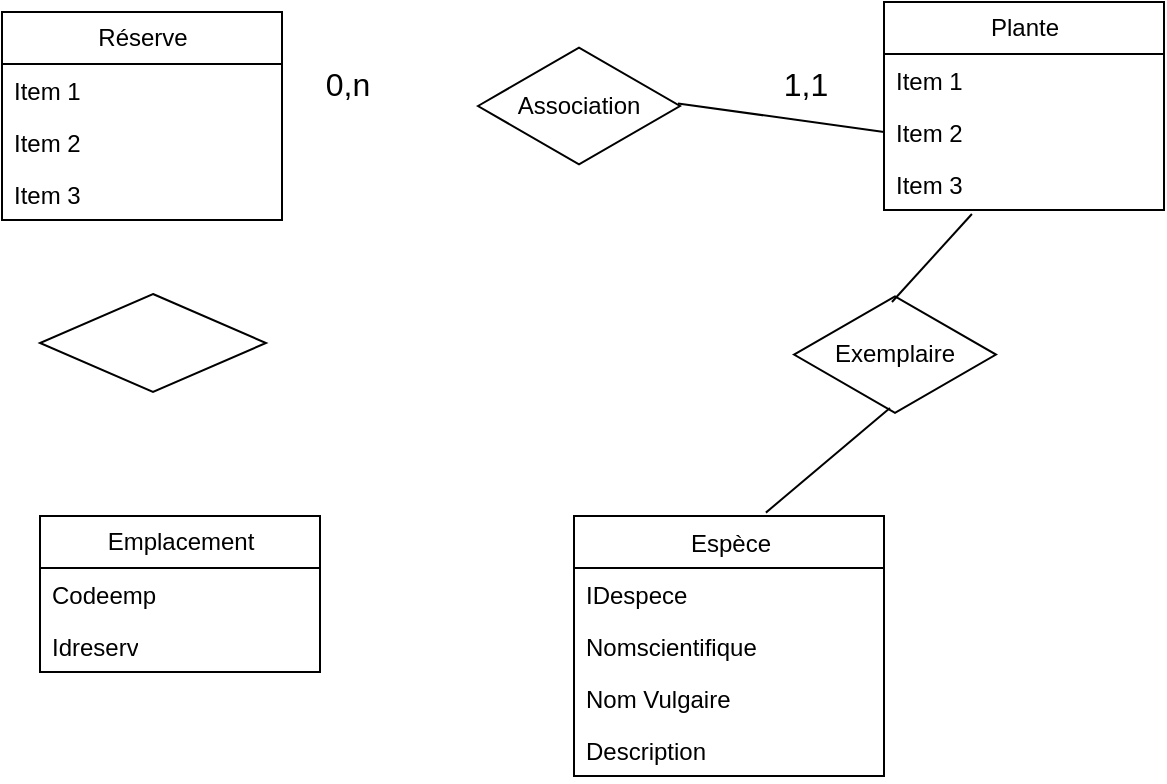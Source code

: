<mxfile version="24.7.17">
  <diagram name="Page-1" id="wM4RoKq5729jwZ3iucGG">
    <mxGraphModel dx="2074" dy="1246" grid="0" gridSize="10" guides="1" tooltips="1" connect="1" arrows="1" fold="1" page="0" pageScale="1" pageWidth="850" pageHeight="1100" math="0" shadow="0">
      <root>
        <mxCell id="0" />
        <mxCell id="1" parent="0" />
        <mxCell id="Ca3W7abirgoPkOveRO1j-2" style="edgeStyle=none;curved=1;rounded=0;orthogonalLoop=1;jettySize=auto;html=1;exitX=1;exitY=0.25;exitDx=0;exitDy=0;fontSize=12;startSize=8;endSize=8;" parent="1" edge="1">
          <mxGeometry relative="1" as="geometry">
            <mxPoint x="153" y="-15" as="sourcePoint" />
            <mxPoint x="153" y="-15" as="targetPoint" />
          </mxGeometry>
        </mxCell>
        <mxCell id="Ca3W7abirgoPkOveRO1j-9" value="Réserve" style="swimlane;fontStyle=0;childLayout=stackLayout;horizontal=1;startSize=26;fillColor=none;horizontalStack=0;resizeParent=1;resizeParentMax=0;resizeLast=0;collapsible=1;marginBottom=0;html=1;" parent="1" vertex="1">
          <mxGeometry x="-70" y="-50" width="140" height="104" as="geometry" />
        </mxCell>
        <mxCell id="Ca3W7abirgoPkOveRO1j-10" value="Item 1" style="text;strokeColor=none;fillColor=none;align=left;verticalAlign=top;spacingLeft=4;spacingRight=4;overflow=hidden;rotatable=0;points=[[0,0.5],[1,0.5]];portConstraint=eastwest;whiteSpace=wrap;html=1;" parent="Ca3W7abirgoPkOveRO1j-9" vertex="1">
          <mxGeometry y="26" width="140" height="26" as="geometry" />
        </mxCell>
        <mxCell id="Ca3W7abirgoPkOveRO1j-11" value="Item 2" style="text;strokeColor=none;fillColor=none;align=left;verticalAlign=top;spacingLeft=4;spacingRight=4;overflow=hidden;rotatable=0;points=[[0,0.5],[1,0.5]];portConstraint=eastwest;whiteSpace=wrap;html=1;" parent="Ca3W7abirgoPkOveRO1j-9" vertex="1">
          <mxGeometry y="52" width="140" height="26" as="geometry" />
        </mxCell>
        <mxCell id="Ca3W7abirgoPkOveRO1j-12" value="Item 3" style="text;strokeColor=none;fillColor=none;align=left;verticalAlign=top;spacingLeft=4;spacingRight=4;overflow=hidden;rotatable=0;points=[[0,0.5],[1,0.5]];portConstraint=eastwest;whiteSpace=wrap;html=1;" parent="Ca3W7abirgoPkOveRO1j-9" vertex="1">
          <mxGeometry y="78" width="140" height="26" as="geometry" />
        </mxCell>
        <mxCell id="Ca3W7abirgoPkOveRO1j-13" value="Plante" style="swimlane;fontStyle=0;childLayout=stackLayout;horizontal=1;startSize=26;fillColor=none;horizontalStack=0;resizeParent=1;resizeParentMax=0;resizeLast=0;collapsible=1;marginBottom=0;html=1;" parent="1" vertex="1">
          <mxGeometry x="371" y="-55" width="140" height="104" as="geometry">
            <mxRectangle x="157" y="-50" width="71" height="26" as="alternateBounds" />
          </mxGeometry>
        </mxCell>
        <mxCell id="Ca3W7abirgoPkOveRO1j-14" value="Item 1" style="text;strokeColor=none;fillColor=none;align=left;verticalAlign=top;spacingLeft=4;spacingRight=4;overflow=hidden;rotatable=0;points=[[0,0.5],[1,0.5]];portConstraint=eastwest;whiteSpace=wrap;html=1;" parent="Ca3W7abirgoPkOveRO1j-13" vertex="1">
          <mxGeometry y="26" width="140" height="26" as="geometry" />
        </mxCell>
        <mxCell id="Ca3W7abirgoPkOveRO1j-15" value="Item 2" style="text;strokeColor=none;fillColor=none;align=left;verticalAlign=top;spacingLeft=4;spacingRight=4;overflow=hidden;rotatable=0;points=[[0,0.5],[1,0.5]];portConstraint=eastwest;whiteSpace=wrap;html=1;" parent="Ca3W7abirgoPkOveRO1j-13" vertex="1">
          <mxGeometry y="52" width="140" height="26" as="geometry" />
        </mxCell>
        <mxCell id="Ca3W7abirgoPkOveRO1j-16" value="Item 3" style="text;strokeColor=none;fillColor=none;align=left;verticalAlign=top;spacingLeft=4;spacingRight=4;overflow=hidden;rotatable=0;points=[[0,0.5],[1,0.5]];portConstraint=eastwest;whiteSpace=wrap;html=1;" parent="Ca3W7abirgoPkOveRO1j-13" vertex="1">
          <mxGeometry y="78" width="140" height="26" as="geometry" />
        </mxCell>
        <mxCell id="Ca3W7abirgoPkOveRO1j-17" value="Association" style="html=1;whiteSpace=wrap;aspect=fixed;shape=isoRectangle;" parent="1" vertex="1">
          <mxGeometry x="168" y="-33.3" width="101" height="60.6" as="geometry" />
        </mxCell>
        <mxCell id="Ca3W7abirgoPkOveRO1j-21" value="" style="endArrow=none;html=1;rounded=0;fontSize=12;startSize=8;endSize=8;curved=1;exitX=0.99;exitY=0.479;exitDx=0;exitDy=0;exitPerimeter=0;entryX=0;entryY=0.5;entryDx=0;entryDy=0;" parent="1" source="Ca3W7abirgoPkOveRO1j-17" target="Ca3W7abirgoPkOveRO1j-15" edge="1">
          <mxGeometry width="50" height="50" relative="1" as="geometry">
            <mxPoint x="238" y="225" as="sourcePoint" />
            <mxPoint x="288" y="175" as="targetPoint" />
          </mxGeometry>
        </mxCell>
        <mxCell id="Ca3W7abirgoPkOveRO1j-22" value="Emplacement" style="swimlane;fontStyle=0;childLayout=stackLayout;horizontal=1;startSize=26;fillColor=none;horizontalStack=0;resizeParent=1;resizeParentMax=0;resizeLast=0;collapsible=1;marginBottom=0;html=1;" parent="1" vertex="1">
          <mxGeometry x="-51" y="202" width="140" height="78" as="geometry" />
        </mxCell>
        <mxCell id="Ca3W7abirgoPkOveRO1j-23" value="Codeemp" style="text;strokeColor=none;fillColor=none;align=left;verticalAlign=top;spacingLeft=4;spacingRight=4;overflow=hidden;rotatable=0;points=[[0,0.5],[1,0.5]];portConstraint=eastwest;whiteSpace=wrap;html=1;" parent="Ca3W7abirgoPkOveRO1j-22" vertex="1">
          <mxGeometry y="26" width="140" height="26" as="geometry" />
        </mxCell>
        <mxCell id="Ca3W7abirgoPkOveRO1j-24" value="Idreserv" style="text;strokeColor=none;fillColor=none;align=left;verticalAlign=top;spacingLeft=4;spacingRight=4;overflow=hidden;rotatable=0;points=[[0,0.5],[1,0.5]];portConstraint=eastwest;whiteSpace=wrap;html=1;" parent="Ca3W7abirgoPkOveRO1j-22" vertex="1">
          <mxGeometry y="52" width="140" height="26" as="geometry" />
        </mxCell>
        <mxCell id="Ca3W7abirgoPkOveRO1j-27" value="1,1" style="text;html=1;align=center;verticalAlign=middle;whiteSpace=wrap;rounded=0;fontSize=16;" parent="1" vertex="1">
          <mxGeometry x="302" y="-29" width="60" height="30" as="geometry" />
        </mxCell>
        <mxCell id="Ca3W7abirgoPkOveRO1j-33" value="0,n" style="text;html=1;align=center;verticalAlign=middle;whiteSpace=wrap;rounded=0;fontSize=16;" parent="1" vertex="1">
          <mxGeometry x="73" y="-29" width="60" height="30" as="geometry" />
        </mxCell>
        <mxCell id="Ca3W7abirgoPkOveRO1j-34" value="Espèce" style="swimlane;fontStyle=0;childLayout=stackLayout;horizontal=1;startSize=26;fillColor=none;horizontalStack=0;resizeParent=1;resizeParentMax=0;resizeLast=0;collapsible=1;marginBottom=0;html=1;verticalAlign=top;" parent="1" vertex="1">
          <mxGeometry x="216" y="202" width="155" height="130" as="geometry" />
        </mxCell>
        <mxCell id="Ca3W7abirgoPkOveRO1j-35" value="IDespece" style="text;strokeColor=none;fillColor=none;align=left;verticalAlign=top;spacingLeft=4;spacingRight=4;overflow=hidden;rotatable=0;points=[[0,0.5],[1,0.5]];portConstraint=eastwest;whiteSpace=wrap;html=1;" parent="Ca3W7abirgoPkOveRO1j-34" vertex="1">
          <mxGeometry y="26" width="155" height="26" as="geometry" />
        </mxCell>
        <mxCell id="Ca3W7abirgoPkOveRO1j-36" value="Nomscientifique" style="text;strokeColor=none;fillColor=none;align=left;verticalAlign=top;spacingLeft=4;spacingRight=4;overflow=hidden;rotatable=0;points=[[0,0.5],[1,0.5]];portConstraint=eastwest;whiteSpace=wrap;html=1;" parent="Ca3W7abirgoPkOveRO1j-34" vertex="1">
          <mxGeometry y="52" width="155" height="26" as="geometry" />
        </mxCell>
        <mxCell id="Ca3W7abirgoPkOveRO1j-37" value="&lt;div&gt;Nom Vulgaire&lt;/div&gt;&lt;div&gt;&lt;br&gt;&lt;/div&gt;" style="text;strokeColor=none;fillColor=none;align=left;verticalAlign=top;spacingLeft=4;spacingRight=4;overflow=hidden;rotatable=0;points=[[0,0.5],[1,0.5]];portConstraint=eastwest;whiteSpace=wrap;html=1;" parent="Ca3W7abirgoPkOveRO1j-34" vertex="1">
          <mxGeometry y="78" width="155" height="26" as="geometry" />
        </mxCell>
        <mxCell id="Ca3W7abirgoPkOveRO1j-39" value="Description" style="text;strokeColor=none;fillColor=none;align=left;verticalAlign=top;spacingLeft=4;spacingRight=4;overflow=hidden;rotatable=0;points=[[0,0.5],[1,0.5]];portConstraint=eastwest;whiteSpace=wrap;html=1;" parent="Ca3W7abirgoPkOveRO1j-34" vertex="1">
          <mxGeometry y="104" width="155" height="26" as="geometry" />
        </mxCell>
        <mxCell id="Ca3W7abirgoPkOveRO1j-42" value="Exemplaire" style="html=1;whiteSpace=wrap;aspect=fixed;shape=isoRectangle;" parent="1" vertex="1">
          <mxGeometry x="326" y="91" width="101" height="60.6" as="geometry" />
        </mxCell>
        <mxCell id="Ca3W7abirgoPkOveRO1j-43" value="" style="endArrow=none;html=1;rounded=0;fontSize=12;startSize=8;endSize=8;curved=1;entryX=0.314;entryY=1.077;entryDx=0;entryDy=0;entryPerimeter=0;exitX=0.485;exitY=0.066;exitDx=0;exitDy=0;exitPerimeter=0;" parent="1" source="Ca3W7abirgoPkOveRO1j-42" target="Ca3W7abirgoPkOveRO1j-16" edge="1">
          <mxGeometry width="50" height="50" relative="1" as="geometry">
            <mxPoint x="210" y="225" as="sourcePoint" />
            <mxPoint x="260" y="175" as="targetPoint" />
          </mxGeometry>
        </mxCell>
        <mxCell id="Ca3W7abirgoPkOveRO1j-44" value="" style="endArrow=none;html=1;rounded=0;fontSize=12;startSize=8;endSize=8;curved=1;entryX=0.475;entryY=0.941;entryDx=0;entryDy=0;entryPerimeter=0;exitX=0.619;exitY=-0.013;exitDx=0;exitDy=0;exitPerimeter=0;" parent="1" source="Ca3W7abirgoPkOveRO1j-34" target="Ca3W7abirgoPkOveRO1j-42" edge="1">
          <mxGeometry width="50" height="50" relative="1" as="geometry">
            <mxPoint x="210" y="225" as="sourcePoint" />
            <mxPoint x="260" y="175" as="targetPoint" />
          </mxGeometry>
        </mxCell>
        <mxCell id="x21KeQQlRDtWKyYFxe3V-2" value="" style="rhombus;whiteSpace=wrap;html=1;" vertex="1" parent="1">
          <mxGeometry x="-51" y="91" width="113" height="49" as="geometry" />
        </mxCell>
      </root>
    </mxGraphModel>
  </diagram>
</mxfile>
